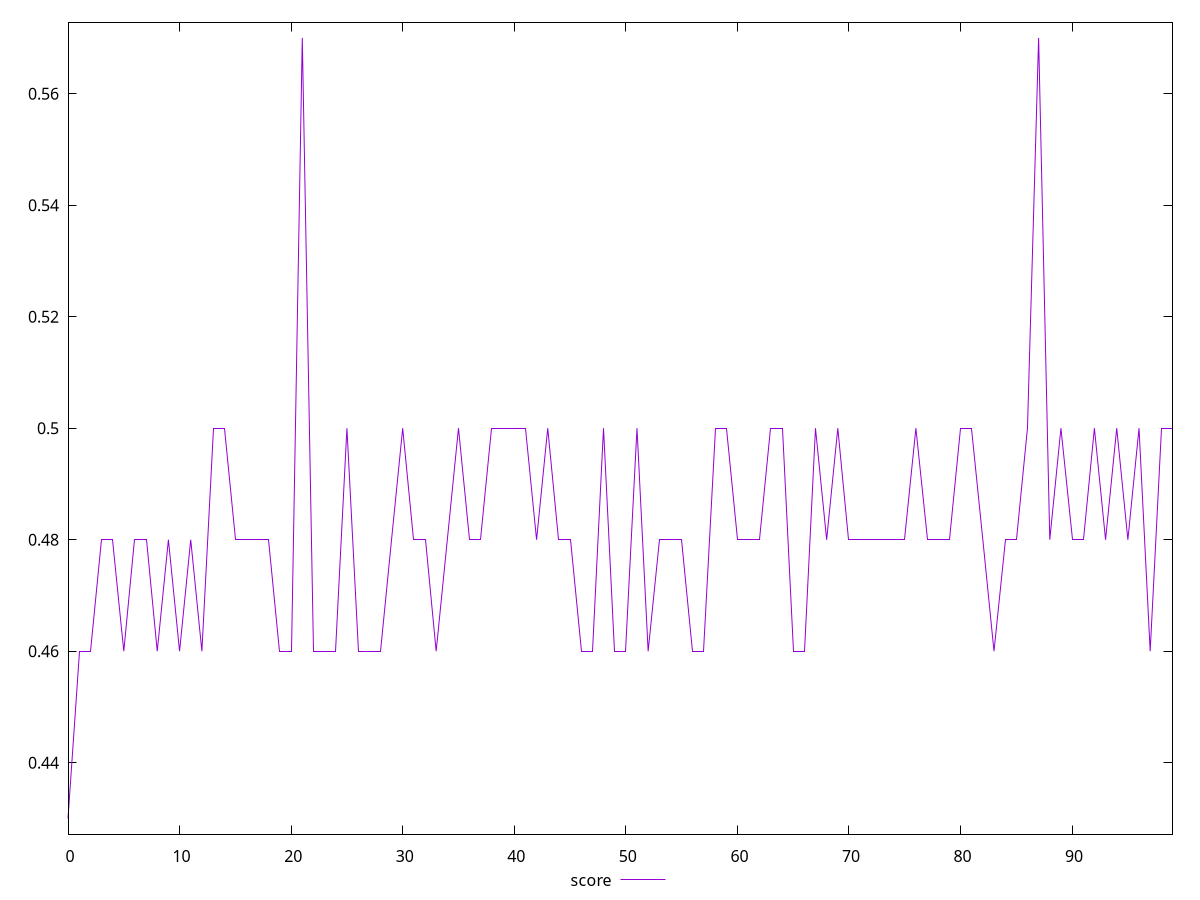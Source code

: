 reset

$score <<EOF
0 0.43
1 0.46
2 0.46
3 0.48
4 0.48
5 0.46
6 0.48
7 0.48
8 0.46
9 0.48
10 0.46
11 0.48
12 0.46
13 0.5
14 0.5
15 0.48
16 0.48
17 0.48
18 0.48
19 0.46
20 0.46
21 0.57
22 0.46
23 0.46
24 0.46
25 0.5
26 0.46
27 0.46
28 0.46
29 0.48
30 0.5
31 0.48
32 0.48
33 0.46
34 0.48
35 0.5
36 0.48
37 0.48
38 0.5
39 0.5
40 0.5
41 0.5
42 0.48
43 0.5
44 0.48
45 0.48
46 0.46
47 0.46
48 0.5
49 0.46
50 0.46
51 0.5
52 0.46
53 0.48
54 0.48
55 0.48
56 0.46
57 0.46
58 0.5
59 0.5
60 0.48
61 0.48
62 0.48
63 0.5
64 0.5
65 0.46
66 0.46
67 0.5
68 0.48
69 0.5
70 0.48
71 0.48
72 0.48
73 0.48
74 0.48
75 0.48
76 0.5
77 0.48
78 0.48
79 0.48
80 0.5
81 0.5
82 0.48
83 0.46
84 0.48
85 0.48
86 0.5
87 0.57
88 0.48
89 0.5
90 0.48
91 0.48
92 0.5
93 0.48
94 0.5
95 0.48
96 0.5
97 0.46
98 0.5
99 0.5
EOF

set key outside below
set xrange [0:99]
set yrange [0.42719999999999997:0.5728]
set trange [0.42719999999999997:0.5728]
set terminal svg size 640, 500 enhanced background rgb 'white'
set output "reports/report_00032_2021-02-25T10-28-15.087Z/uses-http2/samples/agenda/score/values.svg"

plot $score title "score" with line

reset
